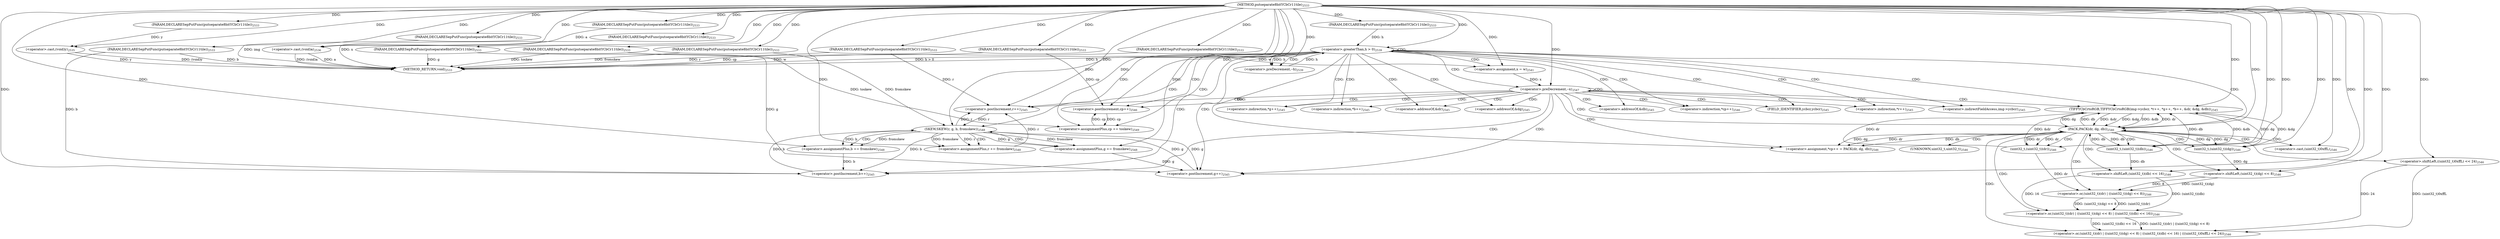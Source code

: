 digraph "putseparate8bitYCbCr11tile" {  
"59871" [label = <(METHOD,putseparate8bitYCbCr11tile)<SUB>2533</SUB>> ]
"59974" [label = <(METHOD_RETURN,void)<SUB>2533</SUB>> ]
"59872" [label = <(PARAM,DECLARESepPutFunc(putseparate8bitYCbCr11tile))<SUB>2533</SUB>> ]
"59873" [label = <(PARAM,DECLARESepPutFunc(putseparate8bitYCbCr11tile))<SUB>2533</SUB>> ]
"59874" [label = <(PARAM,DECLARESepPutFunc(putseparate8bitYCbCr11tile))<SUB>2533</SUB>> ]
"59875" [label = <(PARAM,DECLARESepPutFunc(putseparate8bitYCbCr11tile))<SUB>2533</SUB>> ]
"59876" [label = <(PARAM,DECLARESepPutFunc(putseparate8bitYCbCr11tile))<SUB>2533</SUB>> ]
"59877" [label = <(PARAM,DECLARESepPutFunc(putseparate8bitYCbCr11tile))<SUB>2533</SUB>> ]
"59878" [label = <(PARAM,DECLARESepPutFunc(putseparate8bitYCbCr11tile))<SUB>2533</SUB>> ]
"59879" [label = <(PARAM,DECLARESepPutFunc(putseparate8bitYCbCr11tile))<SUB>2533</SUB>> ]
"59880" [label = <(PARAM,DECLARESepPutFunc(putseparate8bitYCbCr11tile))<SUB>2533</SUB>> ]
"59881" [label = <(PARAM,DECLARESepPutFunc(putseparate8bitYCbCr11tile))<SUB>2533</SUB>> ]
"59882" [label = <(PARAM,DECLARESepPutFunc(putseparate8bitYCbCr11tile))<SUB>2533</SUB>> ]
"59883" [label = <(PARAM,DECLARESepPutFunc(putseparate8bitYCbCr11tile))<SUB>2533</SUB>> ]
"59885" [label = <(&lt;operator&gt;.cast,(void)y)<SUB>2535</SUB>> ]
"59888" [label = <(&lt;operator&gt;.cast,(void)a)<SUB>2536</SUB>> ]
"59893" [label = <(&lt;operator&gt;.greaterThan,h &gt; 0)<SUB>2539</SUB>> ]
"59896" [label = <(&lt;operator&gt;.preDecrement,--h)<SUB>2539</SUB>> ]
"59899" [label = <(&lt;operator&gt;.assignment,x = w)<SUB>2541</SUB>> ]
"59955" [label = <(SKEW,SKEW(r, g, b, fromskew))<SUB>2548</SUB>> ]
"59971" [label = <(&lt;operator&gt;.assignmentPlus,cp += toskew)<SUB>2549</SUB>> ]
"59953" [label = <(&lt;operator&gt;.preDecrement,--x)<SUB>2547</SUB>> ]
"59907" [label = <(TIFFYCbCrtoRGB,TIFFYCbCrtoRGB(img-&gt;ycbcr, *r++, *g++, *b++, &amp;dr, &amp;dg, &amp;db))<SUB>2545</SUB>> ]
"59926" [label = <(&lt;operator&gt;.assignment,*cp++ = PACK(dr, dg, db))<SUB>2546</SUB>> ]
"59962" [label = <(&lt;operator&gt;.assignmentPlus,r += fromskew)<SUB>2548</SUB>> ]
"59965" [label = <(&lt;operator&gt;.assignmentPlus,g += fromskew)<SUB>2548</SUB>> ]
"59968" [label = <(&lt;operator&gt;.assignmentPlus,b += fromskew)<SUB>2548</SUB>> ]
"59930" [label = <(PACK,PACK(dr, dg, db))<SUB>2546</SUB>> ]
"59912" [label = <(&lt;operator&gt;.postIncrement,r++)<SUB>2545</SUB>> ]
"59915" [label = <(&lt;operator&gt;.postIncrement,g++)<SUB>2545</SUB>> ]
"59918" [label = <(&lt;operator&gt;.postIncrement,b++)<SUB>2545</SUB>> ]
"59928" [label = <(&lt;operator&gt;.postIncrement,cp++)<SUB>2546</SUB>> ]
"59935" [label = <(&lt;operator&gt;.or,(uint32_t)(dr) | ((uint32_t)(dg) &lt;&lt; 8) | ((uint32_t)(db) &lt;&lt; 16) | (((uint32_t)0xffL) &lt;&lt; 24))<SUB>2546</SUB>> ]
"59936" [label = <(&lt;operator&gt;.or,(uint32_t)(dr) | ((uint32_t)(dg) &lt;&lt; 8) | ((uint32_t)(db) &lt;&lt; 16))<SUB>2546</SUB>> ]
"59948" [label = <(&lt;operator&gt;.shiftLeft,((uint32_t)0xffL) &lt;&lt; 24)<SUB>2546</SUB>> ]
"59937" [label = <(&lt;operator&gt;.or,(uint32_t)(dr) | ((uint32_t)(dg) &lt;&lt; 8))<SUB>2546</SUB>> ]
"59944" [label = <(&lt;operator&gt;.shiftLeft,(uint32_t)(db) &lt;&lt; 16)<SUB>2546</SUB>> ]
"59949" [label = <(&lt;operator&gt;.cast,(uint32_t)0xffL)<SUB>2546</SUB>> ]
"59938" [label = <(uint32_t,(uint32_t)(dr))<SUB>2546</SUB>> ]
"59940" [label = <(&lt;operator&gt;.shiftLeft,(uint32_t)(dg) &lt;&lt; 8)<SUB>2546</SUB>> ]
"59945" [label = <(uint32_t,(uint32_t)(db))<SUB>2546</SUB>> ]
"59941" [label = <(uint32_t,(uint32_t)(dg))<SUB>2546</SUB>> ]
"59908" [label = <(&lt;operator&gt;.indirectFieldAccess,img-&gt;ycbcr)<SUB>2545</SUB>> ]
"59911" [label = <(&lt;operator&gt;.indirection,*r++)<SUB>2545</SUB>> ]
"59914" [label = <(&lt;operator&gt;.indirection,*g++)<SUB>2545</SUB>> ]
"59917" [label = <(&lt;operator&gt;.indirection,*b++)<SUB>2545</SUB>> ]
"59920" [label = <(&lt;operator&gt;.addressOf,&amp;dr)<SUB>2545</SUB>> ]
"59922" [label = <(&lt;operator&gt;.addressOf,&amp;dg)<SUB>2545</SUB>> ]
"59924" [label = <(&lt;operator&gt;.addressOf,&amp;db)<SUB>2545</SUB>> ]
"59927" [label = <(&lt;operator&gt;.indirection,*cp++)<SUB>2546</SUB>> ]
"59910" [label = <(FIELD_IDENTIFIER,ycbcr,ycbcr)<SUB>2545</SUB>> ]
"59950" [label = <(UNKNOWN,uint32_t,uint32_t)<SUB>2546</SUB>> ]
  "59872" -> "59974"  [ label = "DDG: img"] 
  "59873" -> "59974"  [ label = "DDG: cp"] 
  "59874" -> "59974"  [ label = "DDG: x"] 
  "59876" -> "59974"  [ label = "DDG: w"] 
  "59878" -> "59974"  [ label = "DDG: fromskew"] 
  "59879" -> "59974"  [ label = "DDG: toskew"] 
  "59880" -> "59974"  [ label = "DDG: r"] 
  "59881" -> "59974"  [ label = "DDG: g"] 
  "59882" -> "59974"  [ label = "DDG: b"] 
  "59885" -> "59974"  [ label = "DDG: y"] 
  "59885" -> "59974"  [ label = "DDG: (void)y"] 
  "59888" -> "59974"  [ label = "DDG: a"] 
  "59888" -> "59974"  [ label = "DDG: (void)a"] 
  "59893" -> "59974"  [ label = "DDG: h"] 
  "59893" -> "59974"  [ label = "DDG: h &gt; 0"] 
  "59871" -> "59872"  [ label = "DDG: "] 
  "59871" -> "59873"  [ label = "DDG: "] 
  "59871" -> "59874"  [ label = "DDG: "] 
  "59871" -> "59875"  [ label = "DDG: "] 
  "59871" -> "59876"  [ label = "DDG: "] 
  "59871" -> "59877"  [ label = "DDG: "] 
  "59871" -> "59878"  [ label = "DDG: "] 
  "59871" -> "59879"  [ label = "DDG: "] 
  "59871" -> "59880"  [ label = "DDG: "] 
  "59871" -> "59881"  [ label = "DDG: "] 
  "59871" -> "59882"  [ label = "DDG: "] 
  "59871" -> "59883"  [ label = "DDG: "] 
  "59875" -> "59885"  [ label = "DDG: y"] 
  "59871" -> "59885"  [ label = "DDG: "] 
  "59883" -> "59888"  [ label = "DDG: a"] 
  "59871" -> "59888"  [ label = "DDG: "] 
  "59896" -> "59893"  [ label = "DDG: h"] 
  "59877" -> "59893"  [ label = "DDG: h"] 
  "59871" -> "59893"  [ label = "DDG: "] 
  "59893" -> "59896"  [ label = "DDG: h"] 
  "59871" -> "59896"  [ label = "DDG: "] 
  "59876" -> "59899"  [ label = "DDG: w"] 
  "59871" -> "59899"  [ label = "DDG: "] 
  "59879" -> "59971"  [ label = "DDG: toskew"] 
  "59871" -> "59971"  [ label = "DDG: "] 
  "59912" -> "59955"  [ label = "DDG: r"] 
  "59871" -> "59955"  [ label = "DDG: "] 
  "59915" -> "59955"  [ label = "DDG: g"] 
  "59918" -> "59955"  [ label = "DDG: b"] 
  "59878" -> "59955"  [ label = "DDG: fromskew"] 
  "59928" -> "59971"  [ label = "DDG: cp"] 
  "59930" -> "59926"  [ label = "DDG: dr"] 
  "59930" -> "59926"  [ label = "DDG: dg"] 
  "59930" -> "59926"  [ label = "DDG: db"] 
  "59899" -> "59953"  [ label = "DDG: x"] 
  "59871" -> "59953"  [ label = "DDG: "] 
  "59930" -> "59907"  [ label = "DDG: dr"] 
  "59938" -> "59907"  [ label = "DDG: dr"] 
  "59871" -> "59907"  [ label = "DDG: "] 
  "59930" -> "59907"  [ label = "DDG: dg"] 
  "59941" -> "59907"  [ label = "DDG: dg"] 
  "59930" -> "59907"  [ label = "DDG: db"] 
  "59945" -> "59907"  [ label = "DDG: db"] 
  "59955" -> "59962"  [ label = "DDG: fromskew"] 
  "59871" -> "59962"  [ label = "DDG: "] 
  "59871" -> "59965"  [ label = "DDG: "] 
  "59955" -> "59965"  [ label = "DDG: fromskew"] 
  "59871" -> "59968"  [ label = "DDG: "] 
  "59955" -> "59968"  [ label = "DDG: fromskew"] 
  "59907" -> "59930"  [ label = "DDG: &amp;dr"] 
  "59938" -> "59930"  [ label = "DDG: dr"] 
  "59871" -> "59930"  [ label = "DDG: "] 
  "59907" -> "59930"  [ label = "DDG: &amp;dg"] 
  "59941" -> "59930"  [ label = "DDG: dg"] 
  "59907" -> "59930"  [ label = "DDG: &amp;db"] 
  "59945" -> "59930"  [ label = "DDG: db"] 
  "59955" -> "59962"  [ label = "DDG: r"] 
  "59955" -> "59965"  [ label = "DDG: g"] 
  "59955" -> "59968"  [ label = "DDG: b"] 
  "59955" -> "59912"  [ label = "DDG: r"] 
  "59962" -> "59912"  [ label = "DDG: r"] 
  "59880" -> "59912"  [ label = "DDG: r"] 
  "59871" -> "59912"  [ label = "DDG: "] 
  "59955" -> "59915"  [ label = "DDG: g"] 
  "59965" -> "59915"  [ label = "DDG: g"] 
  "59881" -> "59915"  [ label = "DDG: g"] 
  "59871" -> "59915"  [ label = "DDG: "] 
  "59955" -> "59918"  [ label = "DDG: b"] 
  "59968" -> "59918"  [ label = "DDG: b"] 
  "59882" -> "59918"  [ label = "DDG: b"] 
  "59871" -> "59918"  [ label = "DDG: "] 
  "59971" -> "59928"  [ label = "DDG: cp"] 
  "59873" -> "59928"  [ label = "DDG: cp"] 
  "59871" -> "59928"  [ label = "DDG: "] 
  "59936" -> "59935"  [ label = "DDG: (uint32_t)(dr) | ((uint32_t)(dg) &lt;&lt; 8)"] 
  "59936" -> "59935"  [ label = "DDG: (uint32_t)(db) &lt;&lt; 16"] 
  "59948" -> "59935"  [ label = "DDG: (uint32_t)0xffL"] 
  "59948" -> "59935"  [ label = "DDG: 24"] 
  "59937" -> "59936"  [ label = "DDG: (uint32_t)(dr)"] 
  "59937" -> "59936"  [ label = "DDG: (uint32_t)(dg) &lt;&lt; 8"] 
  "59944" -> "59936"  [ label = "DDG: (uint32_t)(db)"] 
  "59944" -> "59936"  [ label = "DDG: 16"] 
  "59871" -> "59948"  [ label = "DDG: "] 
  "59938" -> "59937"  [ label = "DDG: dr"] 
  "59940" -> "59937"  [ label = "DDG: (uint32_t)(dg)"] 
  "59940" -> "59937"  [ label = "DDG: 8"] 
  "59945" -> "59944"  [ label = "DDG: db"] 
  "59871" -> "59944"  [ label = "DDG: "] 
  "59871" -> "59949"  [ label = "DDG: "] 
  "59907" -> "59938"  [ label = "DDG: &amp;dr"] 
  "59930" -> "59938"  [ label = "DDG: dr"] 
  "59871" -> "59938"  [ label = "DDG: "] 
  "59941" -> "59940"  [ label = "DDG: dg"] 
  "59871" -> "59940"  [ label = "DDG: "] 
  "59907" -> "59945"  [ label = "DDG: &amp;db"] 
  "59930" -> "59945"  [ label = "DDG: db"] 
  "59871" -> "59945"  [ label = "DDG: "] 
  "59907" -> "59941"  [ label = "DDG: &amp;dg"] 
  "59930" -> "59941"  [ label = "DDG: dg"] 
  "59871" -> "59941"  [ label = "DDG: "] 
  "59893" -> "59928"  [ label = "CDG: "] 
  "59893" -> "59910"  [ label = "CDG: "] 
  "59893" -> "59918"  [ label = "CDG: "] 
  "59893" -> "59893"  [ label = "CDG: "] 
  "59893" -> "59926"  [ label = "CDG: "] 
  "59893" -> "59927"  [ label = "CDG: "] 
  "59893" -> "59899"  [ label = "CDG: "] 
  "59893" -> "59896"  [ label = "CDG: "] 
  "59893" -> "59907"  [ label = "CDG: "] 
  "59893" -> "59922"  [ label = "CDG: "] 
  "59893" -> "59914"  [ label = "CDG: "] 
  "59893" -> "59920"  [ label = "CDG: "] 
  "59893" -> "59955"  [ label = "CDG: "] 
  "59893" -> "59953"  [ label = "CDG: "] 
  "59893" -> "59912"  [ label = "CDG: "] 
  "59893" -> "59908"  [ label = "CDG: "] 
  "59893" -> "59917"  [ label = "CDG: "] 
  "59893" -> "59930"  [ label = "CDG: "] 
  "59893" -> "59924"  [ label = "CDG: "] 
  "59893" -> "59971"  [ label = "CDG: "] 
  "59893" -> "59911"  [ label = "CDG: "] 
  "59893" -> "59915"  [ label = "CDG: "] 
  "59955" -> "59965"  [ label = "CDG: "] 
  "59955" -> "59968"  [ label = "CDG: "] 
  "59955" -> "59962"  [ label = "CDG: "] 
  "59953" -> "59928"  [ label = "CDG: "] 
  "59953" -> "59910"  [ label = "CDG: "] 
  "59953" -> "59918"  [ label = "CDG: "] 
  "59953" -> "59926"  [ label = "CDG: "] 
  "59953" -> "59927"  [ label = "CDG: "] 
  "59953" -> "59907"  [ label = "CDG: "] 
  "59953" -> "59922"  [ label = "CDG: "] 
  "59953" -> "59914"  [ label = "CDG: "] 
  "59953" -> "59920"  [ label = "CDG: "] 
  "59953" -> "59953"  [ label = "CDG: "] 
  "59953" -> "59912"  [ label = "CDG: "] 
  "59953" -> "59908"  [ label = "CDG: "] 
  "59953" -> "59917"  [ label = "CDG: "] 
  "59953" -> "59930"  [ label = "CDG: "] 
  "59953" -> "59924"  [ label = "CDG: "] 
  "59953" -> "59911"  [ label = "CDG: "] 
  "59953" -> "59915"  [ label = "CDG: "] 
  "59930" -> "59938"  [ label = "CDG: "] 
  "59930" -> "59948"  [ label = "CDG: "] 
  "59930" -> "59940"  [ label = "CDG: "] 
  "59930" -> "59936"  [ label = "CDG: "] 
  "59930" -> "59937"  [ label = "CDG: "] 
  "59930" -> "59950"  [ label = "CDG: "] 
  "59930" -> "59944"  [ label = "CDG: "] 
  "59930" -> "59945"  [ label = "CDG: "] 
  "59930" -> "59935"  [ label = "CDG: "] 
  "59930" -> "59941"  [ label = "CDG: "] 
  "59930" -> "59949"  [ label = "CDG: "] 
}
